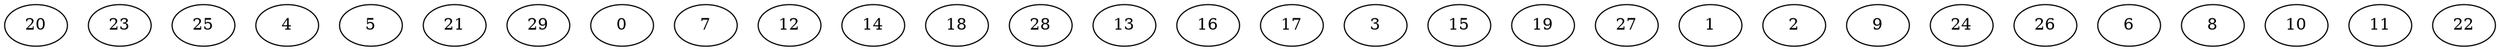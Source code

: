 digraph "Independent_Nodes_30_WeightType_Random#2" {
	graph ["Duplicate states"=0,
		GraphType=Independent,
		"Max states in OPEN"=0,
		Modes="120000ms; topo-ordered tasks, ; Pruning: task equivalence, fixed order ready list, ; F-value: ; Optimisation: best schedule length (\
SL) optimisation on equal, ",
		NumberOfTasks=30,
		"Pruned using list schedule length"=59222441,
		"States removed from OPEN"=0,
		TargetSystem="Homogeneous-4",
		"Time to schedule (ms)"=32839,
		"Total idle time"=0,
		"Total schedule length"=43,
		"Total sequential time"=171,
		"Total states created"=166305193
	];
	20	["Finish time"=10,
		Processor=0,
		"Start time"=0,
		Weight=10];
	23	["Finish time"=10,
		Processor=1,
		"Start time"=0,
		Weight=10];
	25	["Finish time"=10,
		Processor=2,
		"Start time"=0,
		Weight=10];
	4	["Finish time"=19,
		Processor=0,
		"Start time"=10,
		Weight=9];
	5	["Finish time"=19,
		Processor=1,
		"Start time"=10,
		Weight=9];
	21	["Finish time"=9,
		Processor=3,
		"Start time"=0,
		Weight=9];
	29	["Finish time"=18,
		Processor=3,
		"Start time"=9,
		Weight=9];
	0	["Finish time"=26,
		Processor=3,
		"Start time"=18,
		Weight=8];
	7	["Finish time"=34,
		Processor=3,
		"Start time"=26,
		Weight=8];
	12	["Finish time"=17,
		Processor=2,
		"Start time"=10,
		Weight=7];
	14	["Finish time"=24,
		Processor=2,
		"Start time"=17,
		Weight=7];
	18	["Finish time"=31,
		Processor=2,
		"Start time"=24,
		Weight=7];
	28	["Finish time"=41,
		Processor=3,
		"Start time"=34,
		Weight=7];
	13	["Finish time"=25,
		Processor=1,
		"Start time"=19,
		Weight=6];
	16	["Finish time"=37,
		Processor=2,
		"Start time"=31,
		Weight=6];
	17	["Finish time"=43,
		Processor=2,
		"Start time"=37,
		Weight=6];
	3	["Finish time"=30,
		Processor=1,
		"Start time"=25,
		Weight=5];
	15	["Finish time"=35,
		Processor=1,
		"Start time"=30,
		Weight=5];
	19	["Finish time"=39,
		Processor=1,
		"Start time"=35,
		Weight=4];
	27	["Finish time"=43,
		Processor=1,
		"Start time"=39,
		Weight=4];
	1	["Finish time"=22,
		Processor=0,
		"Start time"=19,
		Weight=3];
	2	["Finish time"=25,
		Processor=0,
		"Start time"=22,
		Weight=3];
	9	["Finish time"=28,
		Processor=0,
		"Start time"=25,
		Weight=3];
	24	["Finish time"=31,
		Processor=0,
		"Start time"=28,
		Weight=3];
	26	["Finish time"=34,
		Processor=0,
		"Start time"=31,
		Weight=3];
	6	["Finish time"=36,
		Processor=0,
		"Start time"=34,
		Weight=2];
	8	["Finish time"=38,
		Processor=0,
		"Start time"=36,
		Weight=2];
	10	["Finish time"=40,
		Processor=0,
		"Start time"=38,
		Weight=2];
	11	["Finish time"=42,
		Processor=0,
		"Start time"=40,
		Weight=2];
	22	["Finish time"=43,
		Processor=3,
		"Start time"=41,
		Weight=2];
}
